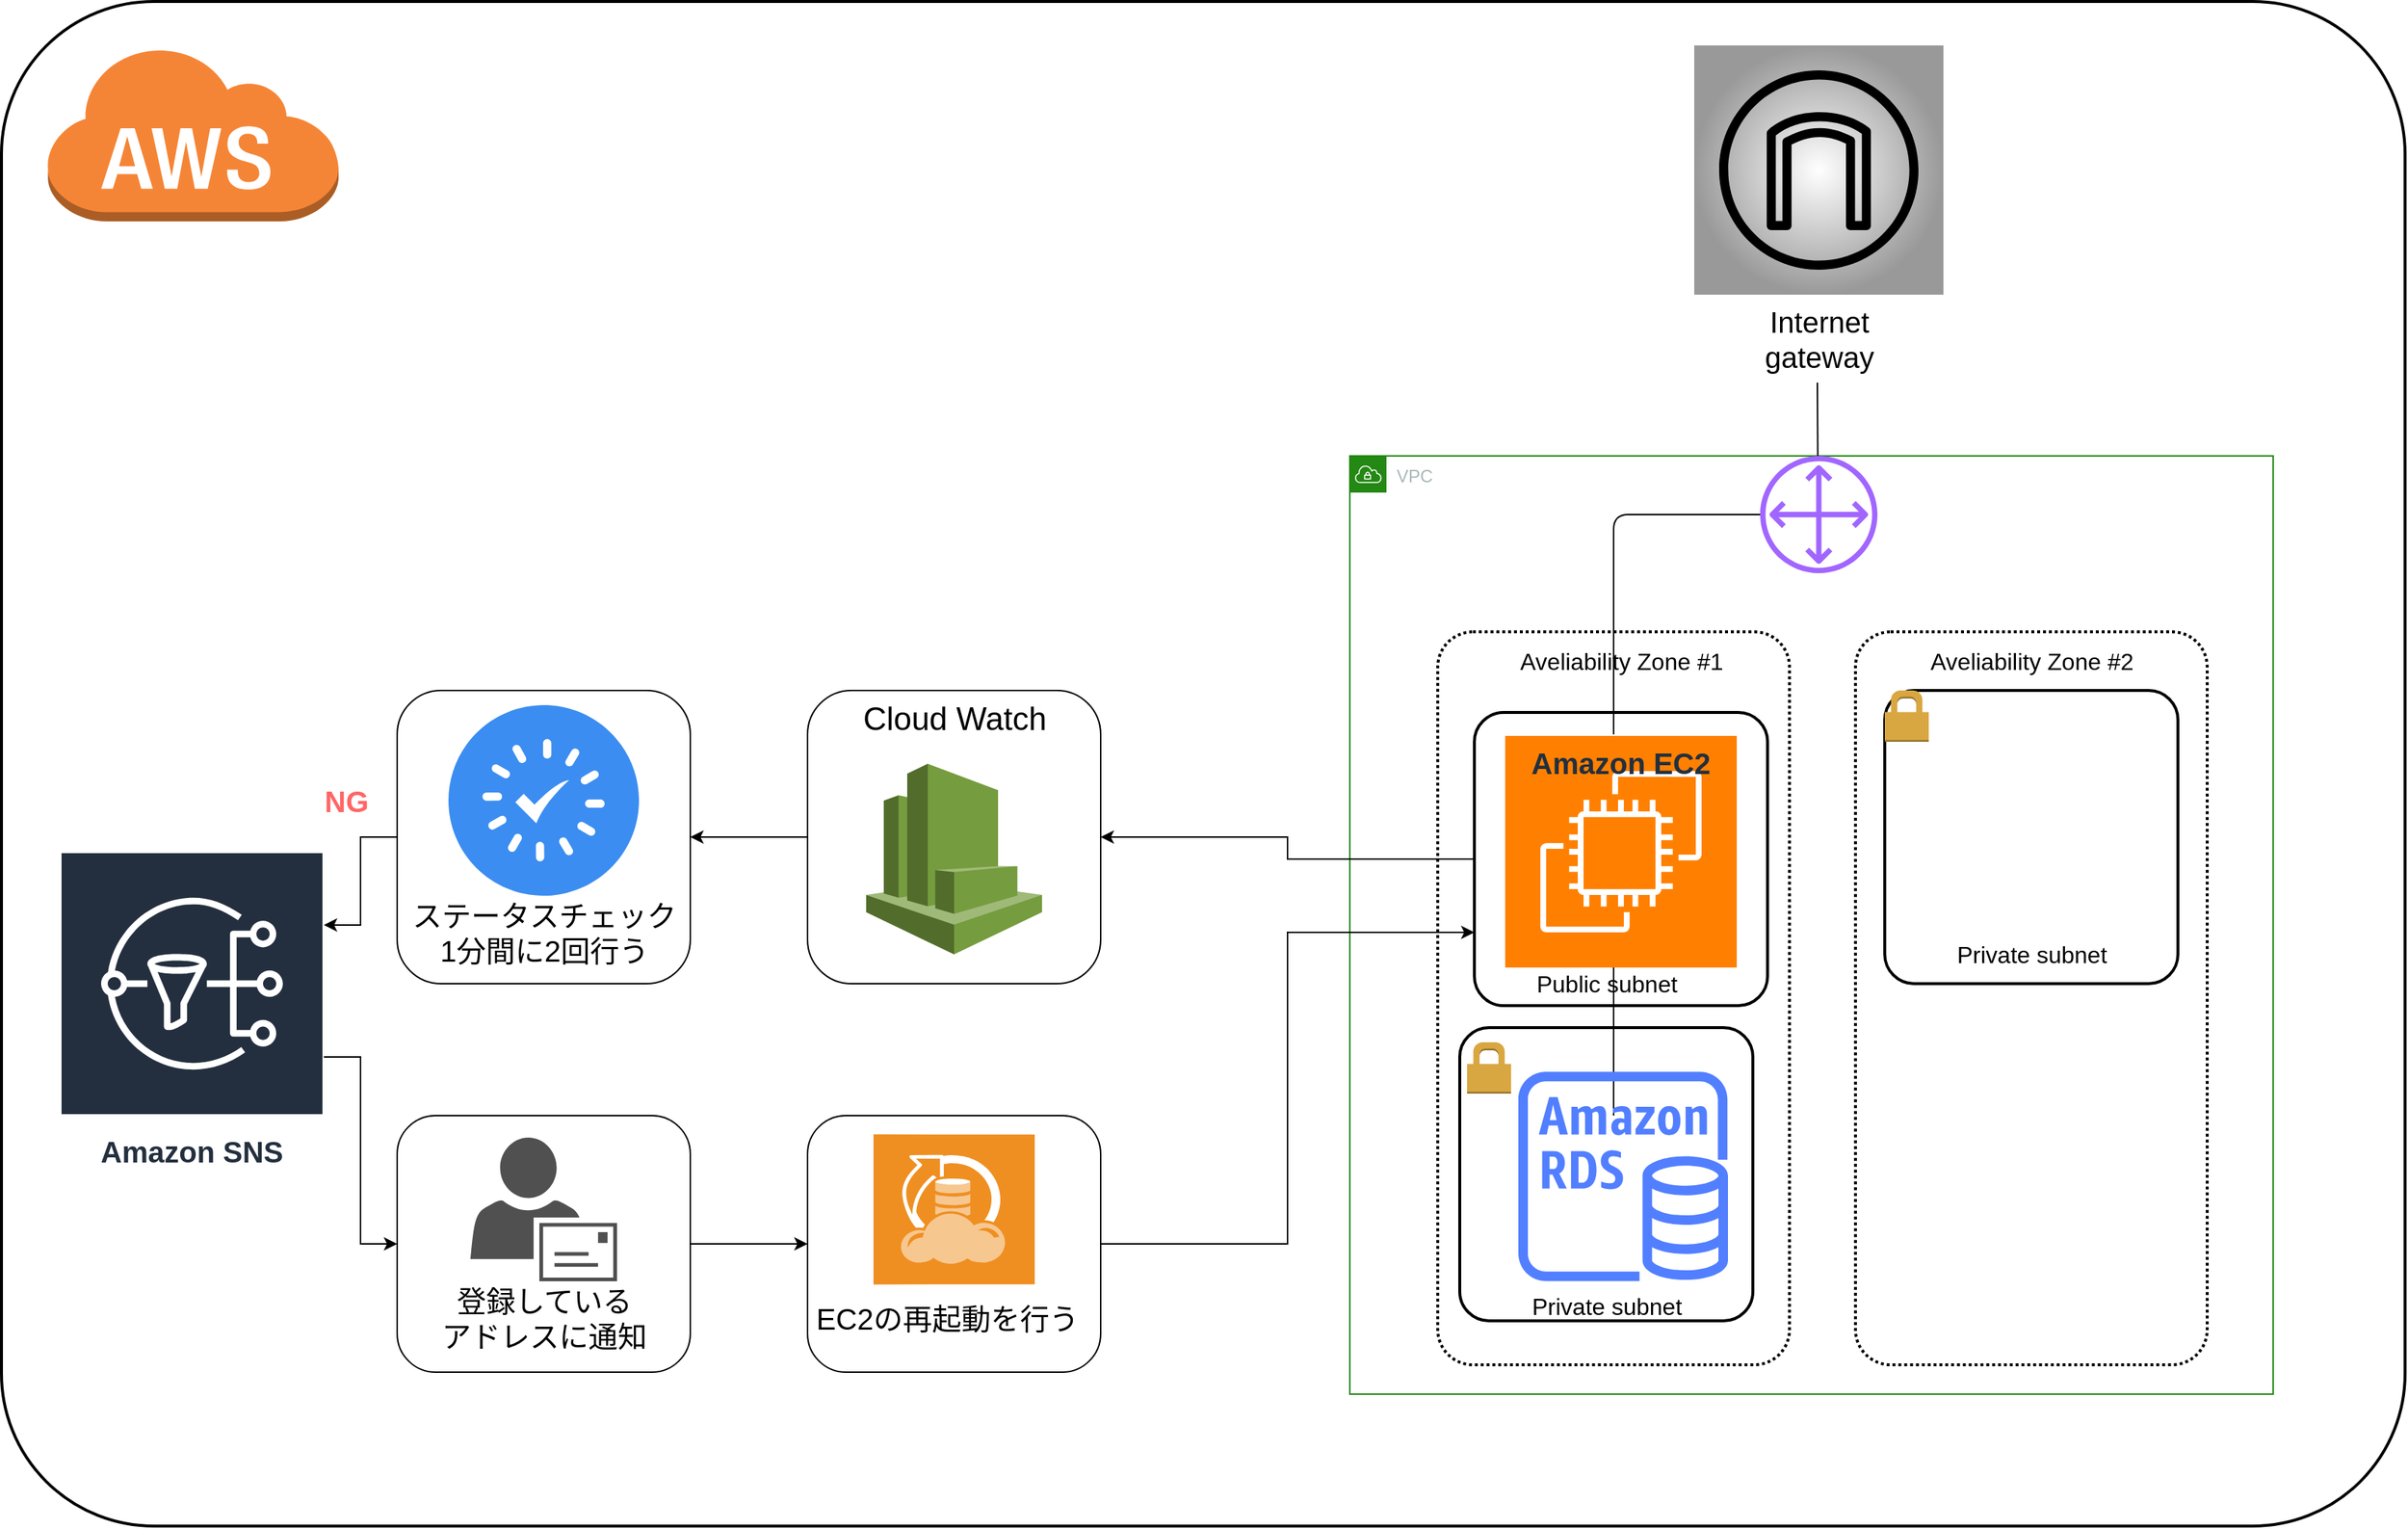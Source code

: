 <mxfile version="15.1.4" type="github">
  <diagram id="4JtZZnZ8_Ed12hvy2thT" name="ページ1">
    <mxGraphModel dx="2809" dy="1760" grid="1" gridSize="10" guides="1" tooltips="1" connect="1" arrows="1" fold="1" page="1" pageScale="1" pageWidth="1169" pageHeight="827" math="0" shadow="0">
      <root>
        <mxCell id="0" />
        <mxCell id="1" parent="0" />
        <mxCell id="JZ96BJKMGMlSmCd91mhv-27" value="" style="rounded=1;arcSize=10;dashed=0;gradientColor=none;strokeWidth=2;fontSize=16;" parent="1" vertex="1">
          <mxGeometry x="-530" y="400" width="1640" height="1040" as="geometry" />
        </mxCell>
        <mxCell id="IC7GX14jKWpKbaccPVez-23" value="" style="rounded=1;whiteSpace=wrap;html=1;fontSize=20;fontColor=#FF6666;verticalAlign=middle;" parent="1" vertex="1">
          <mxGeometry x="20" y="1160" width="200" height="175" as="geometry" />
        </mxCell>
        <mxCell id="IC7GX14jKWpKbaccPVez-25" style="edgeStyle=orthogonalEdgeStyle;rounded=0;sketch=0;jumpSize=6;orthogonalLoop=1;jettySize=auto;html=1;entryX=0;entryY=0.5;entryDx=0;entryDy=0;shadow=0;fontSize=20;fontColor=#FF6666;startSize=6;" parent="1" source="IC7GX14jKWpKbaccPVez-17" target="IC7GX14jKWpKbaccPVez-23" edge="1">
          <mxGeometry relative="1" as="geometry" />
        </mxCell>
        <mxCell id="IC7GX14jKWpKbaccPVez-17" value="" style="rounded=1;whiteSpace=wrap;html=1;fontSize=20;fontColor=#FF6666;verticalAlign=middle;" parent="1" vertex="1">
          <mxGeometry x="-260" y="1160" width="200" height="175" as="geometry" />
        </mxCell>
        <mxCell id="JZ96BJKMGMlSmCd91mhv-17" value="" style="rounded=1;arcSize=10;dashed=1;fillColor=none;gradientColor=none;dashPattern=1 1;strokeWidth=2;fontSize=16;" parent="1" vertex="1">
          <mxGeometry x="735" y="830" width="240" height="500" as="geometry" />
        </mxCell>
        <mxCell id="JZ96BJKMGMlSmCd91mhv-3" value="VPC" style="points=[[0,0],[0.25,0],[0.5,0],[0.75,0],[1,0],[1,0.25],[1,0.5],[1,0.75],[1,1],[0.75,1],[0.5,1],[0.25,1],[0,1],[0,0.75],[0,0.5],[0,0.25]];outlineConnect=0;gradientColor=none;html=1;whiteSpace=wrap;fontSize=12;fontStyle=0;shape=mxgraph.aws4.group;grIcon=mxgraph.aws4.group_vpc;strokeColor=#248814;fillColor=none;verticalAlign=top;align=left;spacingLeft=30;fontColor=#AAB7B8;dashed=0;" parent="1" vertex="1">
          <mxGeometry x="390" y="710" width="630" height="640" as="geometry" />
        </mxCell>
        <mxCell id="JZ96BJKMGMlSmCd91mhv-16" value="" style="rounded=1;arcSize=10;dashed=1;fillColor=none;gradientColor=none;dashPattern=1 1;strokeWidth=2;fontSize=16;" parent="1" vertex="1">
          <mxGeometry x="450" y="830" width="240" height="500" as="geometry" />
        </mxCell>
        <mxCell id="IC7GX14jKWpKbaccPVez-28" style="edgeStyle=orthogonalEdgeStyle;rounded=0;sketch=0;jumpSize=6;orthogonalLoop=1;jettySize=auto;html=1;shadow=0;fontSize=20;fontColor=#FF6666;startSize=6;" parent="1" source="IC7GX14jKWpKbaccPVez-6" target="IC7GX14jKWpKbaccPVez-27" edge="1">
          <mxGeometry relative="1" as="geometry">
            <Array as="points">
              <mxPoint x="-285" y="970" />
              <mxPoint x="-285" y="1030" />
            </Array>
          </mxGeometry>
        </mxCell>
        <mxCell id="IC7GX14jKWpKbaccPVez-6" value="" style="rounded=1;whiteSpace=wrap;html=1;fontSize=20;" parent="1" vertex="1">
          <mxGeometry x="-260" y="870" width="200" height="200" as="geometry" />
        </mxCell>
        <mxCell id="IC7GX14jKWpKbaccPVez-15" style="edgeStyle=orthogonalEdgeStyle;rounded=0;sketch=0;jumpSize=6;orthogonalLoop=1;jettySize=auto;html=1;shadow=0;fontSize=20;fontColor=#FF6666;startSize=6;" parent="1" source="IC7GX14jKWpKbaccPVez-3" target="IC7GX14jKWpKbaccPVez-6" edge="1">
          <mxGeometry relative="1" as="geometry" />
        </mxCell>
        <mxCell id="IC7GX14jKWpKbaccPVez-3" value="" style="rounded=1;whiteSpace=wrap;html=1;fontSize=22;" parent="1" vertex="1">
          <mxGeometry x="20" y="870" width="200" height="200" as="geometry" />
        </mxCell>
        <mxCell id="IC7GX14jKWpKbaccPVez-7" style="edgeStyle=orthogonalEdgeStyle;rounded=0;orthogonalLoop=1;jettySize=auto;html=1;entryX=1;entryY=0.5;entryDx=0;entryDy=0;fontSize=20;jumpSize=6;startSize=6;shadow=0;sketch=0;fontStyle=0" parent="1" source="JZ96BJKMGMlSmCd91mhv-4" target="IC7GX14jKWpKbaccPVez-3" edge="1">
          <mxGeometry relative="1" as="geometry" />
        </mxCell>
        <mxCell id="JZ96BJKMGMlSmCd91mhv-4" value="" style="rounded=1;arcSize=10;dashed=0;fillColor=none;gradientColor=none;strokeWidth=2;" parent="1" vertex="1">
          <mxGeometry x="475" y="885" width="200" height="200" as="geometry" />
        </mxCell>
        <mxCell id="JZ96BJKMGMlSmCd91mhv-6" value="" style="rounded=1;arcSize=10;dashed=0;fillColor=none;gradientColor=none;strokeWidth=2;" parent="1" vertex="1">
          <mxGeometry x="465" y="1100" width="200" height="200" as="geometry" />
        </mxCell>
        <mxCell id="JZ96BJKMGMlSmCd91mhv-7" value="" style="dashed=0;html=1;shape=mxgraph.aws3.permissions;fillColor=#D9A741;gradientColor=none;dashed=0;" parent="1" vertex="1">
          <mxGeometry x="470" y="1110" width="30" height="35" as="geometry" />
        </mxCell>
        <mxCell id="JZ96BJKMGMlSmCd91mhv-8" value="Public subnet" style="text;html=1;resizable=0;autosize=1;align=center;verticalAlign=middle;points=[];fillColor=none;strokeColor=none;rounded=0;fontSize=16;" parent="1" vertex="1">
          <mxGeometry x="510" y="1060" width="110" height="20" as="geometry" />
        </mxCell>
        <mxCell id="JZ96BJKMGMlSmCd91mhv-11" value="Private subnet" style="text;html=1;resizable=0;autosize=1;align=center;verticalAlign=middle;points=[];fillColor=none;strokeColor=none;rounded=0;fontSize=16;" parent="1" vertex="1">
          <mxGeometry x="505" y="1280" width="120" height="20" as="geometry" />
        </mxCell>
        <mxCell id="JZ96BJKMGMlSmCd91mhv-13" value="" style="rounded=1;arcSize=10;dashed=0;fillColor=none;gradientColor=none;strokeWidth=2;" parent="1" vertex="1">
          <mxGeometry x="755" y="870" width="200" height="200" as="geometry" />
        </mxCell>
        <mxCell id="JZ96BJKMGMlSmCd91mhv-14" value="" style="dashed=0;html=1;shape=mxgraph.aws3.permissions;fillColor=#D9A741;gradientColor=none;dashed=0;" parent="1" vertex="1">
          <mxGeometry x="755" y="870" width="30" height="35" as="geometry" />
        </mxCell>
        <mxCell id="JZ96BJKMGMlSmCd91mhv-15" value="Private subnet" style="text;html=1;resizable=0;autosize=1;align=center;verticalAlign=middle;points=[];fillColor=none;strokeColor=none;rounded=0;fontSize=16;" parent="1" vertex="1">
          <mxGeometry x="795" y="1040" width="120" height="20" as="geometry" />
        </mxCell>
        <mxCell id="JZ96BJKMGMlSmCd91mhv-18" value="" style="outlineConnect=0;fontColor=#232F3E;gradientColor=none;fillColor=#A166FF;strokeColor=none;dashed=0;verticalLabelPosition=bottom;verticalAlign=top;align=center;html=1;fontSize=12;fontStyle=0;aspect=fixed;pointerEvents=1;shape=mxgraph.aws4.customer_gateway;" parent="1" vertex="1">
          <mxGeometry x="670" y="710" width="80" height="80" as="geometry" />
        </mxCell>
        <mxCell id="JZ96BJKMGMlSmCd91mhv-19" value="Internet&lt;br style=&quot;font-size: 20px;&quot;&gt;gateway" style="outlineConnect=0;dashed=0;verticalLabelPosition=bottom;verticalAlign=top;align=center;fontSize=20;fontStyle=0;aspect=fixed;shape=mxgraph.aws4.resourceIcon;resIcon=mxgraph.aws4.internet_gateway;labelBorderColor=none;html=1;gradientColor=#999999;gradientDirection=radial;strokeColor=none;" parent="1" vertex="1">
          <mxGeometry x="625" y="430" width="170" height="170" as="geometry" />
        </mxCell>
        <mxCell id="JZ96BJKMGMlSmCd91mhv-28" value="" style="dashed=0;html=1;shape=mxgraph.aws3.cloud;fillColor=#F58536;gradientColor=none;dashed=0;fontSize=16;" parent="1" vertex="1">
          <mxGeometry x="-500" y="430" width="200" height="120" as="geometry" />
        </mxCell>
        <mxCell id="JZ96BJKMGMlSmCd91mhv-32" value="" style="endArrow=none;html=1;fontSize=16;" parent="1" edge="1">
          <mxGeometry width="50" height="50" relative="1" as="geometry">
            <mxPoint x="709.29" y="710" as="sourcePoint" />
            <mxPoint x="709" y="660" as="targetPoint" />
            <Array as="points">
              <mxPoint x="709" y="660" />
            </Array>
          </mxGeometry>
        </mxCell>
        <mxCell id="JZ96BJKMGMlSmCd91mhv-33" value="" style="endArrow=none;html=1;fontSize=16;" parent="1" edge="1">
          <mxGeometry width="50" height="50" relative="1" as="geometry">
            <mxPoint x="570" y="790" as="sourcePoint" />
            <mxPoint x="670" y="750" as="targetPoint" />
            <Array as="points">
              <mxPoint x="570" y="930" />
              <mxPoint x="570" y="750" />
            </Array>
          </mxGeometry>
        </mxCell>
        <mxCell id="JZ96BJKMGMlSmCd91mhv-34" value="" style="endArrow=none;html=1;fontSize=16;" parent="1" edge="1">
          <mxGeometry width="50" height="50" relative="1" as="geometry">
            <mxPoint x="570" y="1160" as="sourcePoint" />
            <mxPoint x="570" y="1020" as="targetPoint" />
            <Array as="points">
              <mxPoint x="570" y="1160" />
            </Array>
          </mxGeometry>
        </mxCell>
        <mxCell id="JZ96BJKMGMlSmCd91mhv-35" value="Aveliability Zone #1" style="text;html=1;resizable=0;autosize=1;align=center;verticalAlign=middle;points=[];fillColor=none;strokeColor=none;rounded=0;fontSize=16;" parent="1" vertex="1">
          <mxGeometry x="500" y="840" width="150" height="20" as="geometry" />
        </mxCell>
        <mxCell id="JZ96BJKMGMlSmCd91mhv-36" value="Aveliability Zone #2" style="text;html=1;resizable=0;autosize=1;align=center;verticalAlign=middle;points=[];fillColor=none;strokeColor=none;rounded=0;fontSize=16;" parent="1" vertex="1">
          <mxGeometry x="780" y="840" width="150" height="20" as="geometry" />
        </mxCell>
        <mxCell id="IC7GX14jKWpKbaccPVez-1" value="" style="outlineConnect=0;dashed=0;verticalLabelPosition=bottom;verticalAlign=top;align=center;html=1;shape=mxgraph.aws3.cloudwatch;fillColor=#759C3E;gradientColor=none;" parent="1" vertex="1">
          <mxGeometry x="60" y="920" width="120" height="130" as="geometry" />
        </mxCell>
        <mxCell id="IC7GX14jKWpKbaccPVez-2" value="Cloud Watch" style="text;html=1;resizable=0;autosize=1;align=center;verticalAlign=middle;points=[];fillColor=none;strokeColor=none;rounded=0;fontSize=22;" parent="1" vertex="1">
          <mxGeometry x="50" y="875" width="140" height="30" as="geometry" />
        </mxCell>
        <mxCell id="IC7GX14jKWpKbaccPVez-4" value="" style="html=1;aspect=fixed;strokeColor=none;shadow=0;align=center;verticalAlign=top;fillColor=#3B8DF1;shape=mxgraph.gcp2.check_2;fontSize=22;" parent="1" vertex="1">
          <mxGeometry x="-225" y="880" width="130" height="130" as="geometry" />
        </mxCell>
        <mxCell id="IC7GX14jKWpKbaccPVez-5" value="ステータスチェック&lt;br style=&quot;font-size: 20px;&quot;&gt;1分間に2回行う" style="text;html=1;resizable=0;autosize=1;align=center;verticalAlign=middle;points=[];fillColor=none;strokeColor=none;rounded=0;fontSize=20;" parent="1" vertex="1">
          <mxGeometry x="-260" y="1010" width="200" height="50" as="geometry" />
        </mxCell>
        <mxCell id="IC7GX14jKWpKbaccPVez-14" value="NG" style="text;html=1;resizable=0;autosize=1;align=center;verticalAlign=middle;points=[];fillColor=none;strokeColor=none;rounded=0;fontSize=20;fontStyle=1;fontColor=#FF6666;" parent="1" vertex="1">
          <mxGeometry x="-320" y="930" width="50" height="30" as="geometry" />
        </mxCell>
        <mxCell id="IC7GX14jKWpKbaccPVez-16" value="" style="pointerEvents=1;shadow=0;dashed=0;html=1;strokeColor=none;fillColor=#505050;labelPosition=center;verticalLabelPosition=bottom;verticalAlign=top;outlineConnect=0;align=center;shape=mxgraph.office.users.mail_user;fontSize=20;fontColor=#FF6666;" parent="1" vertex="1">
          <mxGeometry x="-210" y="1175" width="100" height="98" as="geometry" />
        </mxCell>
        <mxCell id="IC7GX14jKWpKbaccPVez-18" value="&lt;font color=&quot;#000000&quot;&gt;登録している&lt;br&gt;アドレスに通知&lt;br&gt;&lt;/font&gt;" style="text;html=1;resizable=0;autosize=1;align=center;verticalAlign=middle;points=[];fillColor=none;strokeColor=none;rounded=0;fontSize=20;fontColor=#FF6666;" parent="1" vertex="1">
          <mxGeometry x="-235" y="1273" width="150" height="50" as="geometry" />
        </mxCell>
        <mxCell id="IC7GX14jKWpKbaccPVez-19" value="" style="shadow=0;dashed=0;html=1;strokeColor=none;fillColor=#EF8F21;labelPosition=center;verticalLabelPosition=bottom;verticalAlign=top;align=center;outlineConnect=0;shape=mxgraph.veeam.2d.disaster_recovery;fontSize=20;fontColor=#FF6666;" parent="1" vertex="1">
          <mxGeometry x="65" y="1172.8" width="110" height="102.4" as="geometry" />
        </mxCell>
        <mxCell id="IC7GX14jKWpKbaccPVez-21" value="&lt;font color=&quot;#000000&quot;&gt;EC2の再起動を行う&lt;/font&gt;" style="text;html=1;resizable=0;autosize=1;align=center;verticalAlign=middle;points=[];fillColor=none;strokeColor=none;rounded=0;fontSize=20;fontColor=#FF6666;" parent="1" vertex="1">
          <mxGeometry x="20" y="1283" width="190" height="30" as="geometry" />
        </mxCell>
        <mxCell id="IC7GX14jKWpKbaccPVez-26" style="edgeStyle=orthogonalEdgeStyle;rounded=0;sketch=0;jumpSize=6;orthogonalLoop=1;jettySize=auto;html=1;entryX=0;entryY=0.75;entryDx=0;entryDy=0;shadow=0;fontSize=20;fontColor=#FF6666;startSize=6;" parent="1" source="IC7GX14jKWpKbaccPVez-23" target="JZ96BJKMGMlSmCd91mhv-4" edge="1">
          <mxGeometry relative="1" as="geometry" />
        </mxCell>
        <mxCell id="f9vl-AugNOl1eQpFRkVT-4" style="edgeStyle=orthogonalEdgeStyle;rounded=0;orthogonalLoop=1;jettySize=auto;html=1;entryX=0;entryY=0.5;entryDx=0;entryDy=0;" parent="1" source="IC7GX14jKWpKbaccPVez-27" target="IC7GX14jKWpKbaccPVez-17" edge="1">
          <mxGeometry relative="1" as="geometry">
            <Array as="points">
              <mxPoint x="-285" y="1120" />
              <mxPoint x="-285" y="1248" />
            </Array>
          </mxGeometry>
        </mxCell>
        <mxCell id="IC7GX14jKWpKbaccPVez-27" value="&lt;font style=&quot;font-size: 20px&quot;&gt;Amazon SNS&lt;/font&gt;" style="outlineConnect=0;fontColor=#232F3E;gradientColor=none;strokeColor=#ffffff;fillColor=#232F3E;dashed=0;verticalLabelPosition=middle;verticalAlign=bottom;align=center;html=1;whiteSpace=wrap;fontSize=10;fontStyle=1;spacing=3;shape=mxgraph.aws4.productIcon;prIcon=mxgraph.aws4.sns;" parent="1" vertex="1">
          <mxGeometry x="-490" y="980" width="180" height="220" as="geometry" />
        </mxCell>
        <mxCell id="JZ96BJKMGMlSmCd91mhv-2" value="Amazon EC2" style="outlineConnect=0;fontColor=#232F3E;gradientColor=none;strokeColor=#ffffff;fillColor=#FF8000;dashed=0;verticalLabelPosition=middle;verticalAlign=top;align=center;html=1;whiteSpace=wrap;fontSize=20;fontStyle=1;spacing=3;shape=mxgraph.aws4.productIcon;prIcon=mxgraph.aws4.ec2;" parent="1" vertex="1">
          <mxGeometry x="495" y="900" width="160" height="130" as="geometry" />
        </mxCell>
        <mxCell id="JZ96BJKMGMlSmCd91mhv-1" value="" style="outlineConnect=0;fontColor=#232F3E;gradientColor=none;fillColor=#527FFF;strokeColor=none;dashed=0;verticalLabelPosition=bottom;verticalAlign=top;align=center;html=1;fontSize=12;fontStyle=0;aspect=fixed;pointerEvents=1;shape=mxgraph.aws4.rds_instance;" parent="1" vertex="1">
          <mxGeometry x="505" y="1130" width="143" height="143" as="geometry" />
        </mxCell>
      </root>
    </mxGraphModel>
  </diagram>
</mxfile>
